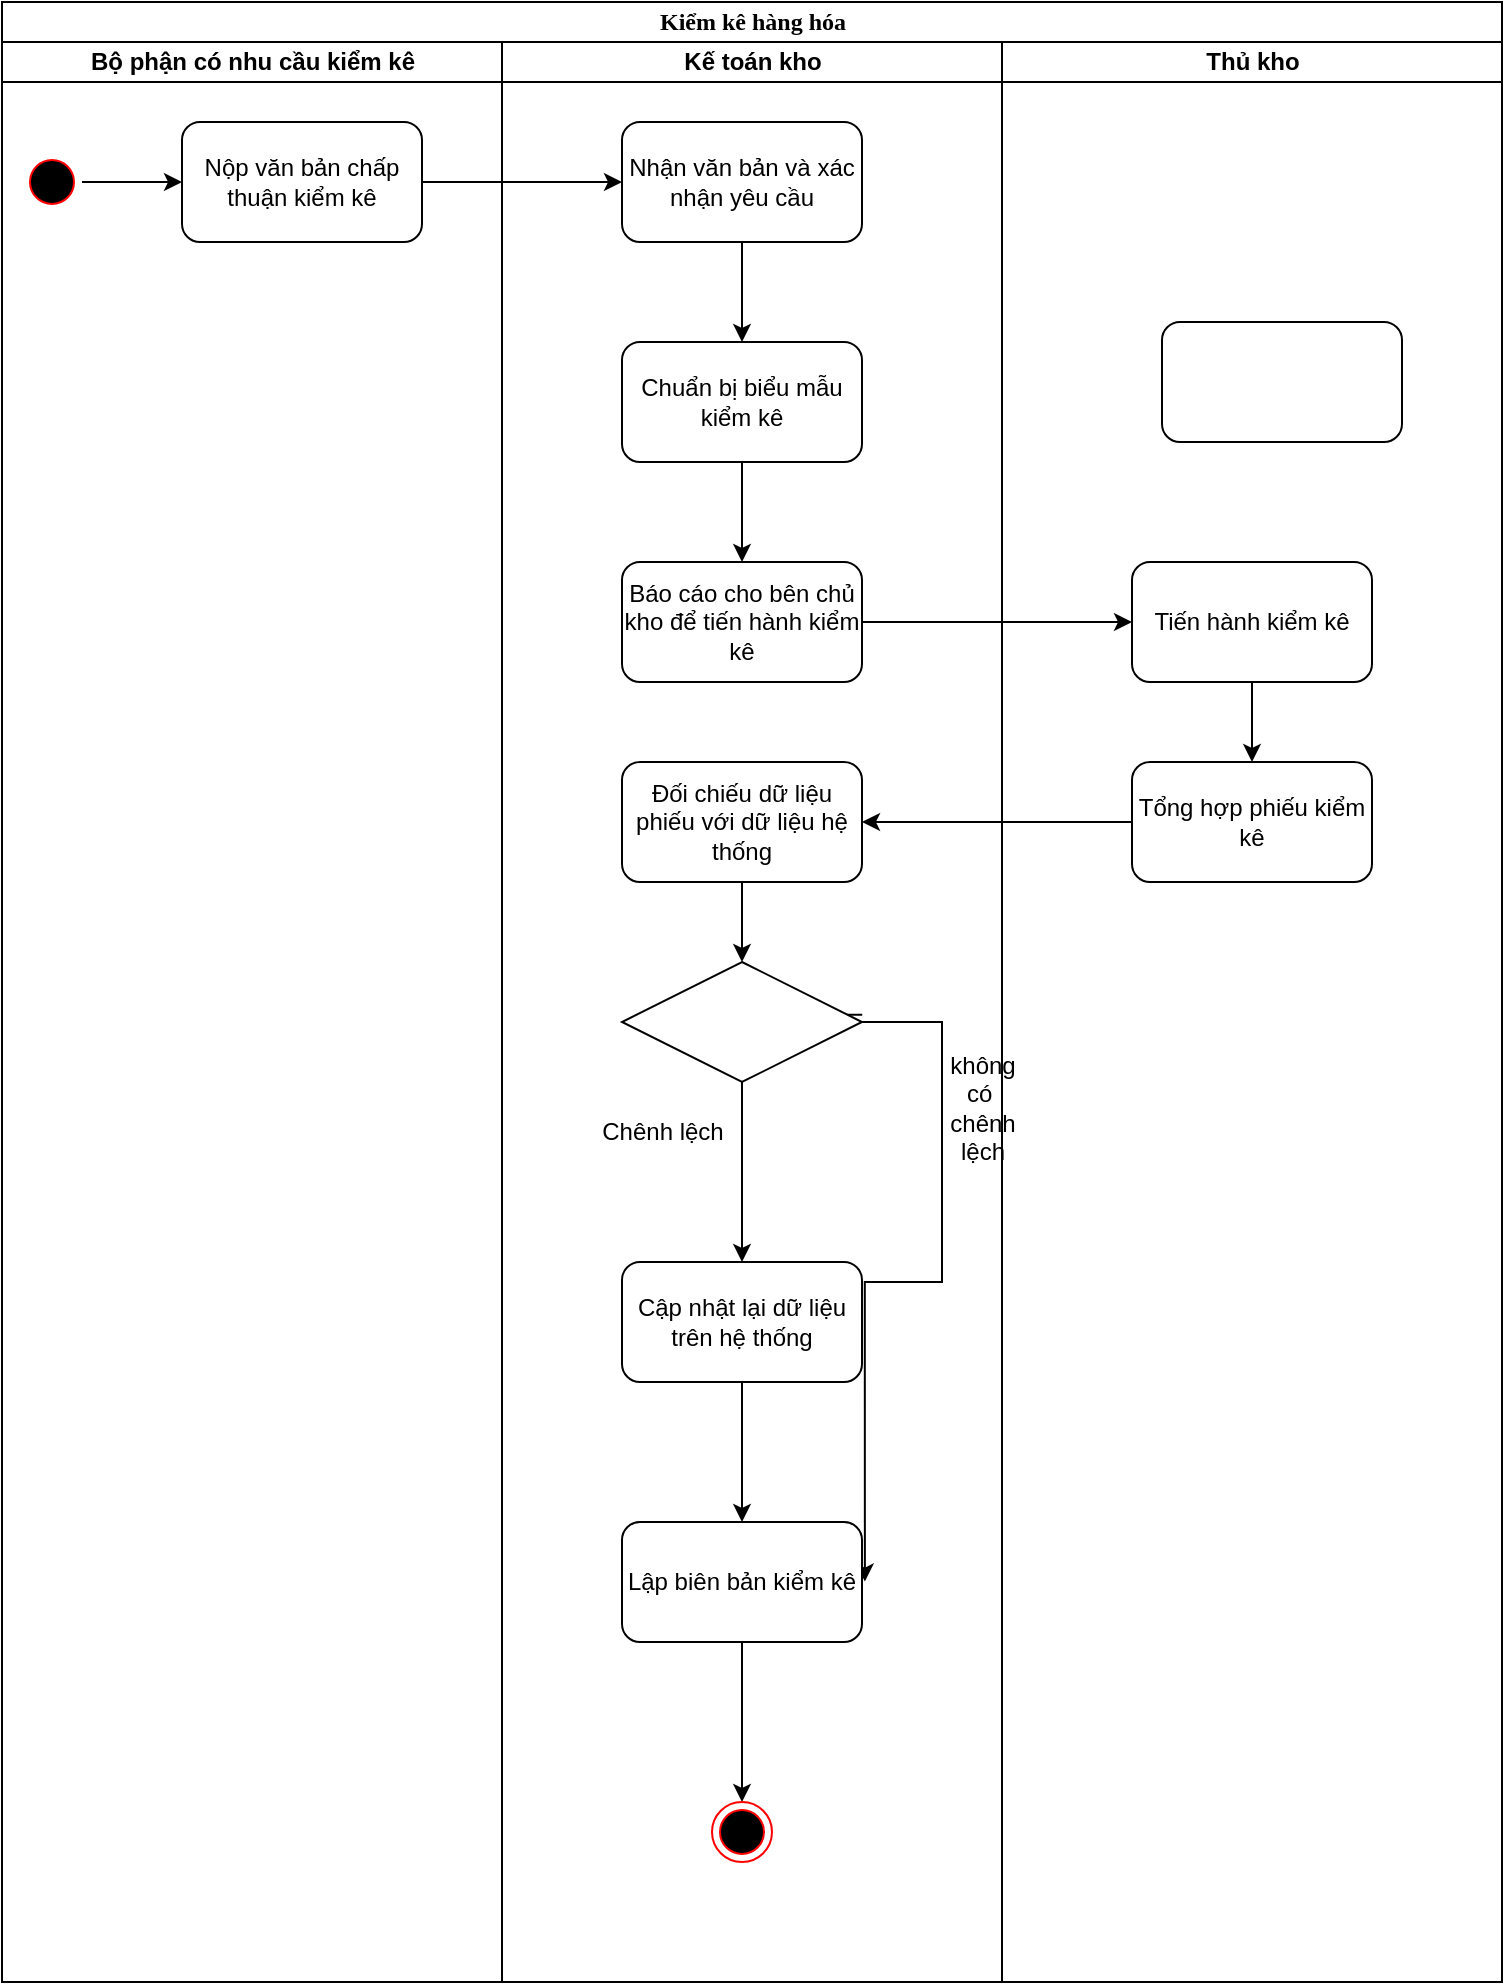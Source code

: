 <mxfile version="28.1.1">
  <diagram name="Page-1" id="0783ab3e-0a74-02c8-0abd-f7b4e66b4bec">
    <mxGraphModel dx="1679" dy="1493" grid="1" gridSize="10" guides="1" tooltips="1" connect="1" arrows="1" fold="1" page="1" pageScale="1" pageWidth="850" pageHeight="1100" background="none" math="0" shadow="0">
      <root>
        <mxCell id="0" />
        <mxCell id="1" parent="0" />
        <mxCell id="7wISNx735t2P9GYu37Is-263" value="Kiểm kê hàng hóa" style="swimlane;html=1;childLayout=stackLayout;startSize=20;rounded=0;shadow=0;comic=0;labelBackgroundColor=none;strokeWidth=1;fontFamily=Verdana;fontSize=12;align=center;" parent="1" vertex="1">
          <mxGeometry x="-250" y="-330" width="750" height="990" as="geometry" />
        </mxCell>
        <mxCell id="7wISNx735t2P9GYu37Is-264" value="Bộ phận có nhu cầu kiểm kê" style="swimlane;html=1;startSize=20;" parent="7wISNx735t2P9GYu37Is-263" vertex="1">
          <mxGeometry y="20" width="250" height="970" as="geometry" />
        </mxCell>
        <mxCell id="O70VJmbWODKezjNh1KI4-9" style="edgeStyle=orthogonalEdgeStyle;rounded=0;orthogonalLoop=1;jettySize=auto;html=1;entryX=0;entryY=0.5;entryDx=0;entryDy=0;" edge="1" parent="7wISNx735t2P9GYu37Is-264" source="O70VJmbWODKezjNh1KI4-2" target="O70VJmbWODKezjNh1KI4-8">
          <mxGeometry relative="1" as="geometry" />
        </mxCell>
        <mxCell id="O70VJmbWODKezjNh1KI4-2" value="" style="ellipse;html=1;shape=startState;fillColor=#000000;strokeColor=#ff0000;" vertex="1" parent="7wISNx735t2P9GYu37Is-264">
          <mxGeometry x="10" y="55" width="30" height="30" as="geometry" />
        </mxCell>
        <mxCell id="O70VJmbWODKezjNh1KI4-8" value="Nộp văn bản chấp thuận kiểm kê" style="rounded=1;whiteSpace=wrap;html=1;" vertex="1" parent="7wISNx735t2P9GYu37Is-264">
          <mxGeometry x="90" y="40" width="120" height="60" as="geometry" />
        </mxCell>
        <mxCell id="7wISNx735t2P9GYu37Is-274" value="Kế toán kho" style="swimlane;html=1;startSize=20;" parent="7wISNx735t2P9GYu37Is-263" vertex="1">
          <mxGeometry x="250" y="20" width="250" height="970" as="geometry" />
        </mxCell>
        <mxCell id="O70VJmbWODKezjNh1KI4-38" style="edgeStyle=orthogonalEdgeStyle;rounded=0;orthogonalLoop=1;jettySize=auto;html=1;entryX=0.5;entryY=0;entryDx=0;entryDy=0;" edge="1" parent="7wISNx735t2P9GYu37Is-274" source="O70VJmbWODKezjNh1KI4-10" target="O70VJmbWODKezjNh1KI4-36">
          <mxGeometry relative="1" as="geometry" />
        </mxCell>
        <mxCell id="O70VJmbWODKezjNh1KI4-10" value="Nhận văn bản và xác nhận yêu cầu" style="rounded=1;whiteSpace=wrap;html=1;" vertex="1" parent="7wISNx735t2P9GYu37Is-274">
          <mxGeometry x="60" y="40" width="120" height="60" as="geometry" />
        </mxCell>
        <mxCell id="O70VJmbWODKezjNh1KI4-12" value="Báo cáo cho bên chủ kho để tiến hành kiểm kê" style="rounded=1;whiteSpace=wrap;html=1;" vertex="1" parent="7wISNx735t2P9GYu37Is-274">
          <mxGeometry x="60" y="260" width="120" height="60" as="geometry" />
        </mxCell>
        <mxCell id="O70VJmbWODKezjNh1KI4-18" value="Đối chiếu dữ liệu phiếu với dữ liệu hệ thống" style="rounded=1;whiteSpace=wrap;html=1;" vertex="1" parent="7wISNx735t2P9GYu37Is-274">
          <mxGeometry x="60" y="360" width="120" height="60" as="geometry" />
        </mxCell>
        <mxCell id="O70VJmbWODKezjNh1KI4-22" style="edgeStyle=orthogonalEdgeStyle;rounded=0;orthogonalLoop=1;jettySize=auto;html=1;" edge="1" parent="7wISNx735t2P9GYu37Is-274" source="O70VJmbWODKezjNh1KI4-21" target="O70VJmbWODKezjNh1KI4-24">
          <mxGeometry relative="1" as="geometry">
            <mxPoint x="120" y="560" as="targetPoint" />
          </mxGeometry>
        </mxCell>
        <mxCell id="O70VJmbWODKezjNh1KI4-23" style="edgeStyle=orthogonalEdgeStyle;rounded=0;orthogonalLoop=1;jettySize=auto;html=1;entryX=1.012;entryY=0.496;entryDx=0;entryDy=0;entryPerimeter=0;exitX=1.001;exitY=0.44;exitDx=0;exitDy=0;exitPerimeter=0;" edge="1" parent="7wISNx735t2P9GYu37Is-274" source="O70VJmbWODKezjNh1KI4-21" target="O70VJmbWODKezjNh1KI4-26">
          <mxGeometry relative="1" as="geometry">
            <mxPoint x="220" y="620" as="targetPoint" />
            <mxPoint x="170" y="390" as="sourcePoint" />
            <Array as="points">
              <mxPoint x="170" y="486" />
              <mxPoint x="170" y="490" />
              <mxPoint x="220" y="490" />
              <mxPoint x="220" y="620" />
              <mxPoint x="181" y="620" />
            </Array>
          </mxGeometry>
        </mxCell>
        <mxCell id="O70VJmbWODKezjNh1KI4-21" value="" style="shape=rhombus;perimeter=rhombusPerimeter;whiteSpace=wrap;html=1;align=center;" vertex="1" parent="7wISNx735t2P9GYu37Is-274">
          <mxGeometry x="60" y="460" width="120" height="60" as="geometry" />
        </mxCell>
        <mxCell id="O70VJmbWODKezjNh1KI4-20" style="edgeStyle=orthogonalEdgeStyle;rounded=0;orthogonalLoop=1;jettySize=auto;html=1;" edge="1" parent="7wISNx735t2P9GYu37Is-274" source="O70VJmbWODKezjNh1KI4-18" target="O70VJmbWODKezjNh1KI4-21">
          <mxGeometry relative="1" as="geometry">
            <mxPoint x="120" y="360" as="targetPoint" />
          </mxGeometry>
        </mxCell>
        <mxCell id="O70VJmbWODKezjNh1KI4-34" style="edgeStyle=orthogonalEdgeStyle;rounded=0;orthogonalLoop=1;jettySize=auto;html=1;" edge="1" parent="7wISNx735t2P9GYu37Is-274" source="O70VJmbWODKezjNh1KI4-24" target="O70VJmbWODKezjNh1KI4-26">
          <mxGeometry relative="1" as="geometry" />
        </mxCell>
        <mxCell id="O70VJmbWODKezjNh1KI4-24" value="Cập nhật lại dữ liệu trên hệ thống" style="rounded=1;whiteSpace=wrap;html=1;" vertex="1" parent="7wISNx735t2P9GYu37Is-274">
          <mxGeometry x="60" y="610" width="120" height="60" as="geometry" />
        </mxCell>
        <mxCell id="O70VJmbWODKezjNh1KI4-33" style="edgeStyle=orthogonalEdgeStyle;rounded=0;orthogonalLoop=1;jettySize=auto;html=1;entryX=0.5;entryY=0;entryDx=0;entryDy=0;" edge="1" parent="7wISNx735t2P9GYu37Is-274" source="O70VJmbWODKezjNh1KI4-26" target="O70VJmbWODKezjNh1KI4-1">
          <mxGeometry relative="1" as="geometry" />
        </mxCell>
        <mxCell id="O70VJmbWODKezjNh1KI4-26" value="Lập biên bản kiểm kê" style="rounded=1;whiteSpace=wrap;html=1;" vertex="1" parent="7wISNx735t2P9GYu37Is-274">
          <mxGeometry x="60" y="740" width="120" height="60" as="geometry" />
        </mxCell>
        <mxCell id="O70VJmbWODKezjNh1KI4-31" value="Chênh lệch" style="text;html=1;align=center;verticalAlign=middle;resizable=0;points=[];autosize=1;strokeColor=none;fillColor=none;" vertex="1" parent="7wISNx735t2P9GYu37Is-274">
          <mxGeometry x="40" y="530" width="80" height="30" as="geometry" />
        </mxCell>
        <mxCell id="O70VJmbWODKezjNh1KI4-1" value="" style="ellipse;html=1;shape=endState;fillColor=#000000;strokeColor=#ff0000;" vertex="1" parent="7wISNx735t2P9GYu37Is-274">
          <mxGeometry x="105" y="880" width="30" height="30" as="geometry" />
        </mxCell>
        <mxCell id="O70VJmbWODKezjNh1KI4-37" style="edgeStyle=orthogonalEdgeStyle;rounded=0;orthogonalLoop=1;jettySize=auto;html=1;entryX=0.5;entryY=0;entryDx=0;entryDy=0;" edge="1" parent="7wISNx735t2P9GYu37Is-274" source="O70VJmbWODKezjNh1KI4-36" target="O70VJmbWODKezjNh1KI4-12">
          <mxGeometry relative="1" as="geometry" />
        </mxCell>
        <mxCell id="O70VJmbWODKezjNh1KI4-36" value="Chuẩn bị biểu mẫu kiểm kê" style="rounded=1;whiteSpace=wrap;html=1;" vertex="1" parent="7wISNx735t2P9GYu37Is-274">
          <mxGeometry x="60" y="150" width="120" height="60" as="geometry" />
        </mxCell>
        <mxCell id="7wISNx735t2P9GYu37Is-290" value="Thủ kho" style="swimlane;html=1;startSize=20;" parent="7wISNx735t2P9GYu37Is-263" vertex="1">
          <mxGeometry x="500" y="20" width="250" height="970" as="geometry" />
        </mxCell>
        <mxCell id="O70VJmbWODKezjNh1KI4-17" style="edgeStyle=orthogonalEdgeStyle;rounded=0;orthogonalLoop=1;jettySize=auto;html=1;entryX=0.5;entryY=0;entryDx=0;entryDy=0;" edge="1" parent="7wISNx735t2P9GYu37Is-290" source="O70VJmbWODKezjNh1KI4-14" target="O70VJmbWODKezjNh1KI4-16">
          <mxGeometry relative="1" as="geometry" />
        </mxCell>
        <mxCell id="O70VJmbWODKezjNh1KI4-14" value="Tiến hành kiểm kê" style="rounded=1;whiteSpace=wrap;html=1;" vertex="1" parent="7wISNx735t2P9GYu37Is-290">
          <mxGeometry x="65" y="260" width="120" height="60" as="geometry" />
        </mxCell>
        <mxCell id="O70VJmbWODKezjNh1KI4-16" value="Tổng hợp phiếu kiểm kê" style="rounded=1;whiteSpace=wrap;html=1;" vertex="1" parent="7wISNx735t2P9GYu37Is-290">
          <mxGeometry x="65" y="360" width="120" height="60" as="geometry" />
        </mxCell>
        <mxCell id="O70VJmbWODKezjNh1KI4-35" value="" style="rounded=1;whiteSpace=wrap;html=1;" vertex="1" parent="7wISNx735t2P9GYu37Is-290">
          <mxGeometry x="80" y="140" width="120" height="60" as="geometry" />
        </mxCell>
        <mxCell id="O70VJmbWODKezjNh1KI4-11" style="edgeStyle=orthogonalEdgeStyle;rounded=0;orthogonalLoop=1;jettySize=auto;html=1;" edge="1" parent="7wISNx735t2P9GYu37Is-263" source="O70VJmbWODKezjNh1KI4-8" target="O70VJmbWODKezjNh1KI4-10">
          <mxGeometry relative="1" as="geometry" />
        </mxCell>
        <mxCell id="O70VJmbWODKezjNh1KI4-15" style="edgeStyle=orthogonalEdgeStyle;rounded=0;orthogonalLoop=1;jettySize=auto;html=1;entryX=0;entryY=0.5;entryDx=0;entryDy=0;" edge="1" parent="7wISNx735t2P9GYu37Is-263" source="O70VJmbWODKezjNh1KI4-12" target="O70VJmbWODKezjNh1KI4-14">
          <mxGeometry relative="1" as="geometry" />
        </mxCell>
        <mxCell id="O70VJmbWODKezjNh1KI4-19" style="edgeStyle=orthogonalEdgeStyle;rounded=0;orthogonalLoop=1;jettySize=auto;html=1;entryX=1;entryY=0.5;entryDx=0;entryDy=0;" edge="1" parent="7wISNx735t2P9GYu37Is-263" source="O70VJmbWODKezjNh1KI4-16" target="O70VJmbWODKezjNh1KI4-18">
          <mxGeometry relative="1" as="geometry" />
        </mxCell>
        <mxCell id="O70VJmbWODKezjNh1KI4-30" value="không&lt;div&gt;có&amp;nbsp;&lt;/div&gt;&lt;div&gt;chênh&lt;/div&gt;&lt;div&gt;lệch&lt;/div&gt;" style="text;html=1;align=center;verticalAlign=middle;resizable=0;points=[];autosize=1;strokeColor=none;fillColor=none;" vertex="1" parent="1">
          <mxGeometry x="210" y="188" width="60" height="70" as="geometry" />
        </mxCell>
      </root>
    </mxGraphModel>
  </diagram>
</mxfile>
